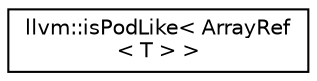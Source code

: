 digraph "Graphical Class Hierarchy"
{
  edge [fontname="Helvetica",fontsize="10",labelfontname="Helvetica",labelfontsize="10"];
  node [fontname="Helvetica",fontsize="10",shape=record];
  rankdir="LR";
  Node1 [label="llvm::isPodLike\< ArrayRef\l\< T \> \>",height=0.2,width=0.4,color="black", fillcolor="white", style="filled",URL="$structllvm_1_1isPodLike_3_01ArrayRef_3_01T_01_4_01_4.html"];
}
